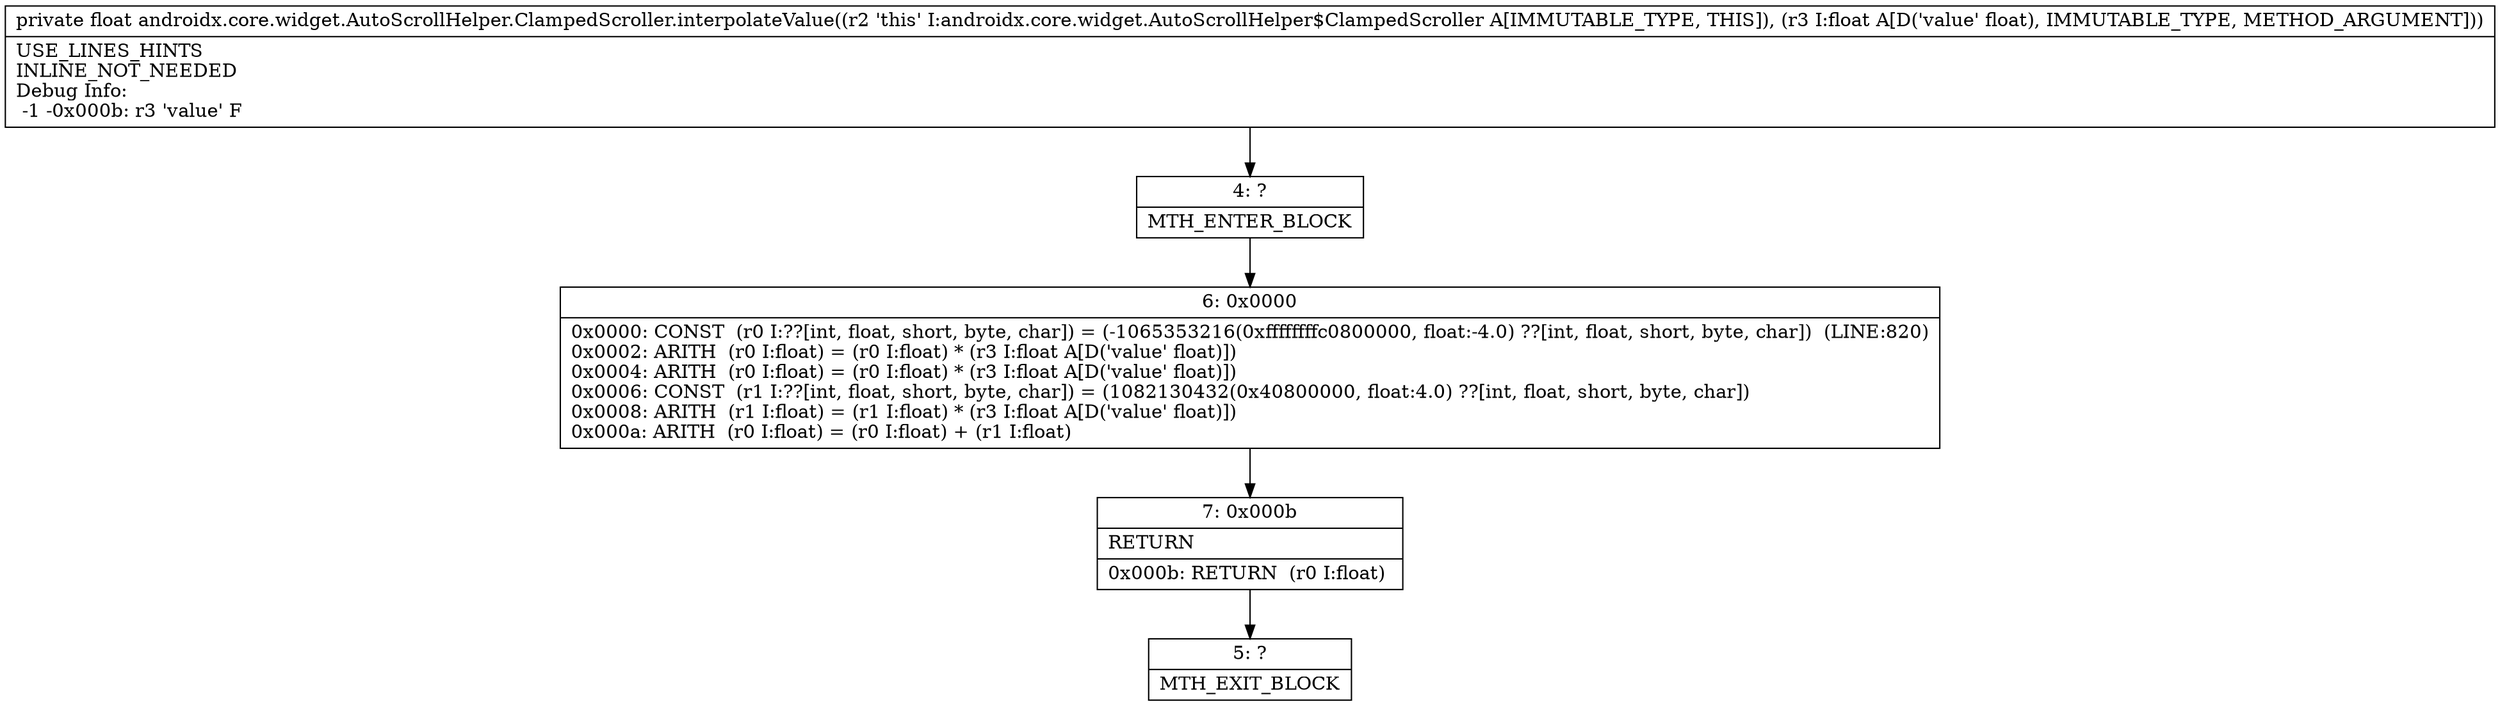 digraph "CFG forandroidx.core.widget.AutoScrollHelper.ClampedScroller.interpolateValue(F)F" {
Node_4 [shape=record,label="{4\:\ ?|MTH_ENTER_BLOCK\l}"];
Node_6 [shape=record,label="{6\:\ 0x0000|0x0000: CONST  (r0 I:??[int, float, short, byte, char]) = (\-1065353216(0xffffffffc0800000, float:\-4.0) ??[int, float, short, byte, char])  (LINE:820)\l0x0002: ARITH  (r0 I:float) = (r0 I:float) * (r3 I:float A[D('value' float)]) \l0x0004: ARITH  (r0 I:float) = (r0 I:float) * (r3 I:float A[D('value' float)]) \l0x0006: CONST  (r1 I:??[int, float, short, byte, char]) = (1082130432(0x40800000, float:4.0) ??[int, float, short, byte, char]) \l0x0008: ARITH  (r1 I:float) = (r1 I:float) * (r3 I:float A[D('value' float)]) \l0x000a: ARITH  (r0 I:float) = (r0 I:float) + (r1 I:float) \l}"];
Node_7 [shape=record,label="{7\:\ 0x000b|RETURN\l|0x000b: RETURN  (r0 I:float) \l}"];
Node_5 [shape=record,label="{5\:\ ?|MTH_EXIT_BLOCK\l}"];
MethodNode[shape=record,label="{private float androidx.core.widget.AutoScrollHelper.ClampedScroller.interpolateValue((r2 'this' I:androidx.core.widget.AutoScrollHelper$ClampedScroller A[IMMUTABLE_TYPE, THIS]), (r3 I:float A[D('value' float), IMMUTABLE_TYPE, METHOD_ARGUMENT]))  | USE_LINES_HINTS\lINLINE_NOT_NEEDED\lDebug Info:\l  \-1 \-0x000b: r3 'value' F\l}"];
MethodNode -> Node_4;Node_4 -> Node_6;
Node_6 -> Node_7;
Node_7 -> Node_5;
}


